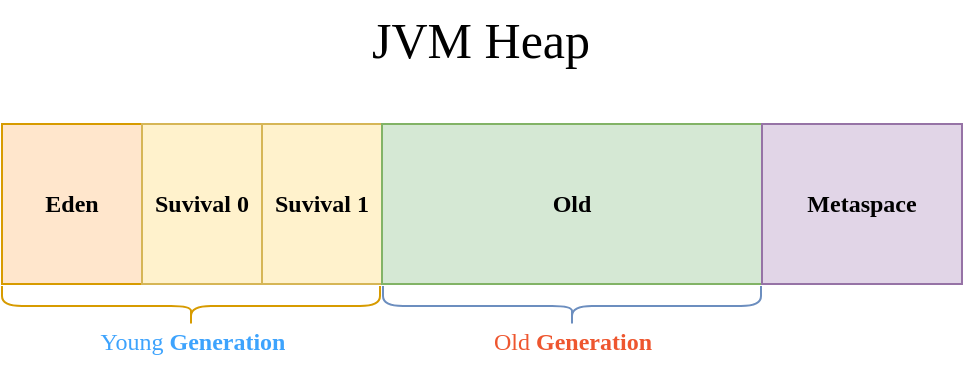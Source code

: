 <mxfile version="21.7.1" type="github">
  <diagram name="페이지-1" id="38RCOT7tDdzDfQq4H2_8">
    <mxGraphModel dx="683" dy="357" grid="0" gridSize="10" guides="1" tooltips="1" connect="1" arrows="1" fold="1" page="1" pageScale="1" pageWidth="827" pageHeight="1169" math="0" shadow="0">
      <root>
        <mxCell id="0" />
        <mxCell id="1" parent="0" />
        <mxCell id="QHnMNbcKQs4c_G6YjsHj-2" value="" style="rounded=0;whiteSpace=wrap;html=1;fontFamily=BinggraeMelona-Bold;fontStyle=1;fontSource=https%3A%2F%2Fcdn.jsdelivr.net%2Fgh%2Fprojectnoonnu%2Fnoonfonts_twelve%401.0%2FBinggraeMelona-Bold.woff;" parent="1" vertex="1">
          <mxGeometry x="160" y="200" width="440" height="80" as="geometry" />
        </mxCell>
        <mxCell id="QHnMNbcKQs4c_G6YjsHj-3" value="Eden" style="rounded=0;whiteSpace=wrap;html=1;fillColor=#ffe6cc;strokeColor=#d79b00;fontFamily=BinggraeMelona-Bold;fontStyle=1;fontSource=https%3A%2F%2Fcdn.jsdelivr.net%2Fgh%2Fprojectnoonnu%2Fnoonfonts_twelve%401.0%2FBinggraeMelona-Bold.woff;" parent="1" vertex="1">
          <mxGeometry x="120" y="200" width="70" height="80" as="geometry" />
        </mxCell>
        <mxCell id="QHnMNbcKQs4c_G6YjsHj-4" value="Suvival 0" style="rounded=0;whiteSpace=wrap;html=1;fillColor=#fff2cc;strokeColor=#d6b656;fontFamily=BinggraeMelona-Bold;fontStyle=1;fontSource=https%3A%2F%2Fcdn.jsdelivr.net%2Fgh%2Fprojectnoonnu%2Fnoonfonts_twelve%401.0%2FBinggraeMelona-Bold.woff;" parent="1" vertex="1">
          <mxGeometry x="190" y="200" width="60" height="80" as="geometry" />
        </mxCell>
        <mxCell id="QHnMNbcKQs4c_G6YjsHj-5" value="Suvival 1" style="rounded=0;whiteSpace=wrap;html=1;fillColor=#fff2cc;strokeColor=#d6b656;fontFamily=BinggraeMelona-Bold;fontStyle=1;fontSource=https%3A%2F%2Fcdn.jsdelivr.net%2Fgh%2Fprojectnoonnu%2Fnoonfonts_twelve%401.0%2FBinggraeMelona-Bold.woff;" parent="1" vertex="1">
          <mxGeometry x="250" y="200" width="60" height="80" as="geometry" />
        </mxCell>
        <mxCell id="QHnMNbcKQs4c_G6YjsHj-6" value="Old" style="rounded=0;whiteSpace=wrap;html=1;fillColor=#d5e8d4;strokeColor=#82b366;fontFamily=BinggraeMelona-Bold;fontStyle=1;fontSource=https%3A%2F%2Fcdn.jsdelivr.net%2Fgh%2Fprojectnoonnu%2Fnoonfonts_twelve%401.0%2FBinggraeMelona-Bold.woff;" parent="1" vertex="1">
          <mxGeometry x="310" y="200" width="190" height="80" as="geometry" />
        </mxCell>
        <mxCell id="QHnMNbcKQs4c_G6YjsHj-7" value="Metaspace" style="rounded=0;whiteSpace=wrap;html=1;fillColor=#e1d5e7;strokeColor=#9673a6;fontFamily=BinggraeMelona-Bold;fontStyle=1;fontSource=https%3A%2F%2Fcdn.jsdelivr.net%2Fgh%2Fprojectnoonnu%2Fnoonfonts_twelve%401.0%2FBinggraeMelona-Bold.woff;" parent="1" vertex="1">
          <mxGeometry x="500" y="200" width="100" height="80" as="geometry" />
        </mxCell>
        <mxCell id="QHnMNbcKQs4c_G6YjsHj-9" value="" style="shape=curlyBracket;whiteSpace=wrap;html=1;rounded=1;flipH=1;labelPosition=right;verticalLabelPosition=middle;align=left;verticalAlign=middle;rotation=90;fillColor=#ffe6cc;strokeColor=#d79b00;" parent="1" vertex="1">
          <mxGeometry x="204.5" y="196.5" width="20" height="189" as="geometry" />
        </mxCell>
        <mxCell id="QHnMNbcKQs4c_G6YjsHj-10" value="" style="shape=curlyBracket;whiteSpace=wrap;html=1;rounded=1;flipH=1;labelPosition=right;verticalLabelPosition=middle;align=left;verticalAlign=middle;rotation=90;fillColor=#dae8fc;strokeColor=#6c8ebf;" parent="1" vertex="1">
          <mxGeometry x="395" y="196.5" width="20" height="189" as="geometry" />
        </mxCell>
        <mxCell id="QHnMNbcKQs4c_G6YjsHj-11" value="&lt;font data-font-src=&quot;https://cdn.jsdelivr.net/gh/projectnoonnu/noonfonts_four@1.2/JalnanOTF00.woff&quot; face=&quot;yg-jalnan&quot; style=&quot;font-size: 12px;&quot;&gt;&lt;font style=&quot;font-weight: normal; font-size: 12px;&quot; data-font-src=&quot;https://cdn.jsdelivr.net/gh/projectnoonnu/noonfonts_four@1.2/JalnanOTF00.woff&quot;&gt;Young&amp;nbsp;&lt;/font&gt;Generation&lt;/font&gt;" style="text;strokeColor=none;fillColor=none;html=1;fontSize=24;fontStyle=1;verticalAlign=middle;align=center;fontColor=#3DA3FD;" parent="1" vertex="1">
          <mxGeometry x="164.5" y="285" width="100" height="40" as="geometry" />
        </mxCell>
        <mxCell id="QHnMNbcKQs4c_G6YjsHj-12" value="&lt;font data-font-src=&quot;https://cdn.jsdelivr.net/gh/projectnoonnu/noonfonts_four@1.2/JalnanOTF00.woff&quot; face=&quot;yg-jalnan&quot; style=&quot;font-size: 12px;&quot;&gt;&lt;font style=&quot;font-weight: normal; font-size: 12px;&quot; data-font-src=&quot;https://cdn.jsdelivr.net/gh/projectnoonnu/noonfonts_four@1.2/JalnanOTF00.woff&quot;&gt;Old&amp;nbsp;&lt;/font&gt;Generation&lt;/font&gt;" style="text;strokeColor=none;fillColor=none;html=1;fontSize=24;fontStyle=1;verticalAlign=middle;align=center;fontColor=#ee562f;" parent="1" vertex="1">
          <mxGeometry x="355" y="285" width="100" height="40" as="geometry" />
        </mxCell>
        <mxCell id="QHnMNbcKQs4c_G6YjsHj-14" value="&lt;font color=&quot;#000000&quot; face=&quot;yg-jalnan&quot; style=&quot;font-size: 25px;&quot;&gt;&lt;span style=&quot;font-size: 25px; font-weight: 400;&quot;&gt;JVM Heap&lt;/span&gt;&lt;/font&gt;" style="text;strokeColor=none;fillColor=none;html=1;fontSize=25;fontStyle=1;verticalAlign=middle;align=center;fontColor=#ee562f;" parent="1" vertex="1">
          <mxGeometry x="271" y="138" width="175" height="40" as="geometry" />
        </mxCell>
      </root>
    </mxGraphModel>
  </diagram>
</mxfile>
